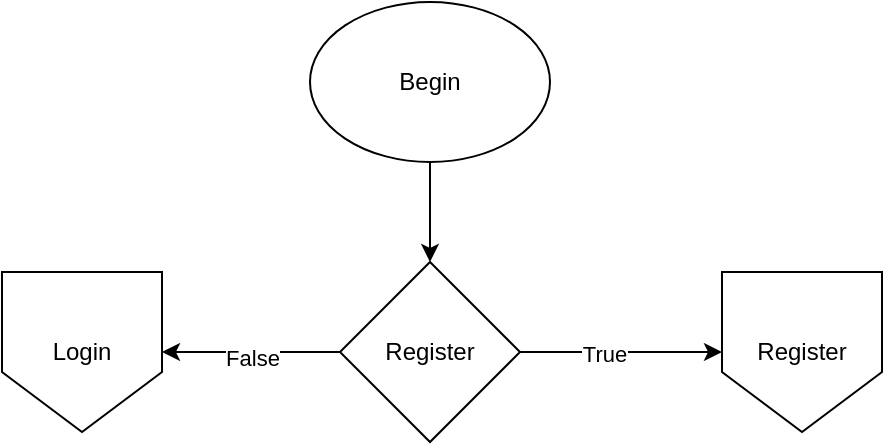 <mxfile version="24.7.14" pages="4">
  <diagram name="Home" id="14ouls304oqn8meXeB7S">
    <mxGraphModel dx="1372" dy="820" grid="1" gridSize="10" guides="1" tooltips="1" connect="1" arrows="1" fold="1" page="1" pageScale="1" pageWidth="827" pageHeight="1169" math="0" shadow="0">
      <root>
        <mxCell id="0" />
        <mxCell id="1" parent="0" />
        <mxCell id="mM7N1gJTT3vT-ZBSGrRl-6" value="" style="edgeStyle=orthogonalEdgeStyle;rounded=0;orthogonalLoop=1;jettySize=auto;html=1;" parent="1" source="mM7N1gJTT3vT-ZBSGrRl-1" target="mM7N1gJTT3vT-ZBSGrRl-4" edge="1">
          <mxGeometry relative="1" as="geometry" />
        </mxCell>
        <mxCell id="mM7N1gJTT3vT-ZBSGrRl-1" value="Begin" style="ellipse;whiteSpace=wrap;html=1;" parent="1" vertex="1">
          <mxGeometry x="354" y="30" width="120" height="80" as="geometry" />
        </mxCell>
        <mxCell id="mM7N1gJTT3vT-ZBSGrRl-13" value="" style="edgeStyle=orthogonalEdgeStyle;rounded=0;orthogonalLoop=1;jettySize=auto;html=1;" parent="1" source="mM7N1gJTT3vT-ZBSGrRl-4" target="mM7N1gJTT3vT-ZBSGrRl-7" edge="1">
          <mxGeometry relative="1" as="geometry" />
        </mxCell>
        <mxCell id="hh8kq7U29cbinEG50e-f-1" value="False" style="edgeLabel;html=1;align=center;verticalAlign=middle;resizable=0;points=[];" parent="mM7N1gJTT3vT-ZBSGrRl-13" vertex="1" connectable="0">
          <mxGeometry x="0.004" y="3" relative="1" as="geometry">
            <mxPoint as="offset" />
          </mxGeometry>
        </mxCell>
        <mxCell id="mM7N1gJTT3vT-ZBSGrRl-14" value="" style="edgeStyle=orthogonalEdgeStyle;rounded=0;orthogonalLoop=1;jettySize=auto;html=1;" parent="1" source="mM7N1gJTT3vT-ZBSGrRl-4" target="mM7N1gJTT3vT-ZBSGrRl-8" edge="1">
          <mxGeometry relative="1" as="geometry" />
        </mxCell>
        <mxCell id="hh8kq7U29cbinEG50e-f-2" value="True" style="edgeLabel;html=1;align=center;verticalAlign=middle;resizable=0;points=[];" parent="mM7N1gJTT3vT-ZBSGrRl-14" vertex="1" connectable="0">
          <mxGeometry x="-0.17" y="-1" relative="1" as="geometry">
            <mxPoint as="offset" />
          </mxGeometry>
        </mxCell>
        <mxCell id="mM7N1gJTT3vT-ZBSGrRl-4" value="Register" style="rhombus;whiteSpace=wrap;html=1;" parent="1" vertex="1">
          <mxGeometry x="369" y="160" width="90" height="90" as="geometry" />
        </mxCell>
        <mxCell id="mM7N1gJTT3vT-ZBSGrRl-7" value="Login" style="shape=offPageConnector;whiteSpace=wrap;html=1;" parent="1" vertex="1">
          <mxGeometry x="200" y="165" width="80" height="80" as="geometry" />
        </mxCell>
        <mxCell id="mM7N1gJTT3vT-ZBSGrRl-8" value="Register" style="shape=offPageConnector;whiteSpace=wrap;html=1;" parent="1" vertex="1">
          <mxGeometry x="560" y="165" width="80" height="80" as="geometry" />
        </mxCell>
      </root>
    </mxGraphModel>
  </diagram>
  <diagram id="oDFjtYayFT5eq8xOY4nx" name="Register">
    <mxGraphModel dx="1372" dy="820" grid="1" gridSize="10" guides="1" tooltips="1" connect="1" arrows="1" fold="1" page="1" pageScale="1" pageWidth="827" pageHeight="1169" math="0" shadow="0">
      <root>
        <mxCell id="0" />
        <mxCell id="1" parent="0" />
        <mxCell id="TjQZvMsEXXk0zm0HdSpj-4" value="" style="edgeStyle=orthogonalEdgeStyle;rounded=0;orthogonalLoop=1;jettySize=auto;html=1;" parent="1" source="TjQZvMsEXXk0zm0HdSpj-1" target="TjQZvMsEXXk0zm0HdSpj-2" edge="1">
          <mxGeometry relative="1" as="geometry" />
        </mxCell>
        <mxCell id="TjQZvMsEXXk0zm0HdSpj-1" value="Home" style="shape=offPageConnector;whiteSpace=wrap;html=1;" parent="1" vertex="1">
          <mxGeometry x="374" y="40" width="80" height="80" as="geometry" />
        </mxCell>
        <mxCell id="TjQZvMsEXXk0zm0HdSpj-9" value="" style="edgeStyle=orthogonalEdgeStyle;rounded=0;orthogonalLoop=1;jettySize=auto;html=1;" parent="1" source="TjQZvMsEXXk0zm0HdSpj-2" target="TjQZvMsEXXk0zm0HdSpj-7" edge="1">
          <mxGeometry relative="1" as="geometry" />
        </mxCell>
        <mxCell id="TjQZvMsEXXk0zm0HdSpj-2" value="Get data&lt;div&gt;user id, email,&lt;/div&gt;&lt;div&gt;&lt;span style=&quot;background-color: initial;&quot;&gt;password, re-password&lt;/span&gt;&lt;/div&gt;" style="shape=parallelogram;perimeter=parallelogramPerimeter;whiteSpace=wrap;html=1;fixedSize=1;" parent="1" vertex="1">
          <mxGeometry x="328" y="160" width="171" height="60" as="geometry" />
        </mxCell>
        <mxCell id="OsTYlCVyohexOXfW73KU-2" value="" style="edgeStyle=orthogonalEdgeStyle;rounded=0;orthogonalLoop=1;jettySize=auto;html=1;" edge="1" parent="1" source="TjQZvMsEXXk0zm0HdSpj-5" target="OsTYlCVyohexOXfW73KU-1">
          <mxGeometry relative="1" as="geometry" />
        </mxCell>
        <mxCell id="TjQZvMsEXXk0zm0HdSpj-5" value="Create data&lt;div&gt;Set data in database&lt;/div&gt;" style="rounded=0;whiteSpace=wrap;html=1;" parent="1" vertex="1">
          <mxGeometry x="354" y="510" width="120" height="60" as="geometry" />
        </mxCell>
        <mxCell id="TjQZvMsEXXk0zm0HdSpj-10" value="" style="edgeStyle=orthogonalEdgeStyle;rounded=0;orthogonalLoop=1;jettySize=auto;html=1;" parent="1" source="TjQZvMsEXXk0zm0HdSpj-7" target="TjQZvMsEXXk0zm0HdSpj-8" edge="1">
          <mxGeometry relative="1" as="geometry" />
        </mxCell>
        <mxCell id="TjQZvMsEXXk0zm0HdSpj-18" value="True" style="edgeLabel;html=1;align=center;verticalAlign=middle;resizable=0;points=[];" parent="TjQZvMsEXXk0zm0HdSpj-10" vertex="1" connectable="0">
          <mxGeometry x="-0.514" y="3" relative="1" as="geometry">
            <mxPoint as="offset" />
          </mxGeometry>
        </mxCell>
        <mxCell id="TjQZvMsEXXk0zm0HdSpj-19" value="" style="edgeStyle=orthogonalEdgeStyle;rounded=0;orthogonalLoop=1;jettySize=auto;html=1;" parent="1" source="TjQZvMsEXXk0zm0HdSpj-7" target="TjQZvMsEXXk0zm0HdSpj-5" edge="1">
          <mxGeometry relative="1" as="geometry" />
        </mxCell>
        <mxCell id="TjQZvMsEXXk0zm0HdSpj-20" value="False" style="edgeLabel;html=1;align=center;verticalAlign=middle;resizable=0;points=[];" parent="TjQZvMsEXXk0zm0HdSpj-19" vertex="1" connectable="0">
          <mxGeometry x="-0.057" y="4" relative="1" as="geometry">
            <mxPoint as="offset" />
          </mxGeometry>
        </mxCell>
        <mxCell id="TjQZvMsEXXk0zm0HdSpj-7" value="If user id is empty or&lt;div&gt;email is empty&amp;nbsp;&lt;span style=&quot;background-color: initial;&quot;&gt;or&lt;/span&gt;&lt;/div&gt;&lt;div&gt;&lt;span style=&quot;background-color: initial;&quot;&gt;password and re-password&lt;/span&gt;&lt;/div&gt;&lt;div&gt;&lt;span style=&quot;background-color: initial;&quot;&gt;is not matched&lt;br&gt;&lt;/span&gt;&lt;/div&gt;" style="rhombus;whiteSpace=wrap;html=1;" parent="1" vertex="1">
          <mxGeometry x="292" y="270" width="244" height="170" as="geometry" />
        </mxCell>
        <mxCell id="TjQZvMsEXXk0zm0HdSpj-17" value="" style="edgeStyle=orthogonalEdgeStyle;rounded=0;orthogonalLoop=1;jettySize=auto;html=1;" parent="1" source="TjQZvMsEXXk0zm0HdSpj-8" target="TjQZvMsEXXk0zm0HdSpj-2" edge="1">
          <mxGeometry relative="1" as="geometry" />
        </mxCell>
        <mxCell id="TjQZvMsEXXk0zm0HdSpj-8" value="Alert user to check data" style="shape=display;whiteSpace=wrap;html=1;" parent="1" vertex="1">
          <mxGeometry x="100" y="157.5" width="180" height="65" as="geometry" />
        </mxCell>
        <mxCell id="OsTYlCVyohexOXfW73KU-1" value="Login" style="shape=offPageConnector;whiteSpace=wrap;html=1;" vertex="1" parent="1">
          <mxGeometry x="374" y="600" width="80" height="80" as="geometry" />
        </mxCell>
      </root>
    </mxGraphModel>
  </diagram>
  <diagram id="6Ysj3Kcsd4LHna5A1Alk" name="Login">
    <mxGraphModel dx="1372" dy="820" grid="1" gridSize="10" guides="1" tooltips="1" connect="1" arrows="1" fold="1" page="1" pageScale="1" pageWidth="827" pageHeight="1169" math="0" shadow="0">
      <root>
        <mxCell id="0" />
        <mxCell id="1" parent="0" />
        <mxCell id="lCOMRUSbNW63M5e8ykPP-4" value="" style="edgeStyle=orthogonalEdgeStyle;rounded=0;orthogonalLoop=1;jettySize=auto;html=1;" parent="1" source="-FCM_u_fR4y-08uGpL9j-2" target="lCOMRUSbNW63M5e8ykPP-2" edge="1">
          <mxGeometry relative="1" as="geometry" />
        </mxCell>
        <mxCell id="-FCM_u_fR4y-08uGpL9j-2" value="Home" style="shape=offPageConnector;whiteSpace=wrap;html=1;" parent="1" vertex="1">
          <mxGeometry x="374" y="40" width="80" height="80" as="geometry" />
        </mxCell>
        <mxCell id="EGNvUChhHwNNpgVIsFBF-31" value="" style="edgeStyle=orthogonalEdgeStyle;rounded=0;orthogonalLoop=1;jettySize=auto;html=1;" parent="1" source="EGNvUChhHwNNpgVIsFBF-2" target="EGNvUChhHwNNpgVIsFBF-3" edge="1">
          <mxGeometry relative="1" as="geometry" />
        </mxCell>
        <mxCell id="EGNvUChhHwNNpgVIsFBF-34" value="False" style="edgeLabel;html=1;align=center;verticalAlign=middle;resizable=0;points=[];" parent="EGNvUChhHwNNpgVIsFBF-31" vertex="1" connectable="0">
          <mxGeometry x="-0.381" y="2" relative="1" as="geometry">
            <mxPoint as="offset" />
          </mxGeometry>
        </mxCell>
        <mxCell id="EGNvUChhHwNNpgVIsFBF-38" value="" style="edgeStyle=orthogonalEdgeStyle;rounded=0;orthogonalLoop=1;jettySize=auto;html=1;" parent="1" source="EGNvUChhHwNNpgVIsFBF-2" target="EGNvUChhHwNNpgVIsFBF-37" edge="1">
          <mxGeometry relative="1" as="geometry" />
        </mxCell>
        <mxCell id="EGNvUChhHwNNpgVIsFBF-39" value="True" style="edgeLabel;html=1;align=center;verticalAlign=middle;resizable=0;points=[];" parent="EGNvUChhHwNNpgVIsFBF-38" vertex="1" connectable="0">
          <mxGeometry x="0.111" y="1" relative="1" as="geometry">
            <mxPoint as="offset" />
          </mxGeometry>
        </mxCell>
        <mxCell id="EGNvUChhHwNNpgVIsFBF-2" value="&lt;br&gt;Have more&amp;nbsp;&lt;div&gt;than 5&amp;nbsp;&lt;/div&gt;&lt;div&gt;attempts&lt;br&gt;&lt;br&gt;&lt;/div&gt;" style="rhombus;whiteSpace=wrap;html=1;" parent="1" vertex="1">
          <mxGeometry x="335" y="360" width="157" height="112" as="geometry" />
        </mxCell>
        <mxCell id="EGNvUChhHwNNpgVIsFBF-32" value="" style="edgeStyle=orthogonalEdgeStyle;rounded=0;orthogonalLoop=1;jettySize=auto;html=1;" parent="1" source="EGNvUChhHwNNpgVIsFBF-3" target="EGNvUChhHwNNpgVIsFBF-4" edge="1">
          <mxGeometry relative="1" as="geometry" />
        </mxCell>
        <mxCell id="EGNvUChhHwNNpgVIsFBF-35" value="True" style="edgeLabel;html=1;align=center;verticalAlign=middle;resizable=0;points=[];" parent="EGNvUChhHwNNpgVIsFBF-32" vertex="1" connectable="0">
          <mxGeometry x="-0.145" y="-1" relative="1" as="geometry">
            <mxPoint as="offset" />
          </mxGeometry>
        </mxCell>
        <mxCell id="EGNvUChhHwNNpgVIsFBF-43" value="" style="edgeStyle=orthogonalEdgeStyle;rounded=0;orthogonalLoop=1;jettySize=auto;html=1;" parent="1" source="EGNvUChhHwNNpgVIsFBF-3" target="EGNvUChhHwNNpgVIsFBF-40" edge="1">
          <mxGeometry relative="1" as="geometry" />
        </mxCell>
        <mxCell id="1Jrs2Z_aNGUjOoK22Sqn-16" value="False" style="edgeLabel;html=1;align=center;verticalAlign=middle;resizable=0;points=[];" parent="EGNvUChhHwNNpgVIsFBF-43" vertex="1" connectable="0">
          <mxGeometry x="0.004" y="-1" relative="1" as="geometry">
            <mxPoint as="offset" />
          </mxGeometry>
        </mxCell>
        <mxCell id="EGNvUChhHwNNpgVIsFBF-3" value="&lt;div&gt;Does user id exit&lt;/div&gt;" style="rhombus;whiteSpace=wrap;html=1;" parent="1" vertex="1">
          <mxGeometry x="335" y="510" width="157" height="112" as="geometry" />
        </mxCell>
        <mxCell id="EGNvUChhHwNNpgVIsFBF-33" value="" style="edgeStyle=orthogonalEdgeStyle;rounded=0;orthogonalLoop=1;jettySize=auto;html=1;" parent="1" source="EGNvUChhHwNNpgVIsFBF-4" edge="1">
          <mxGeometry relative="1" as="geometry">
            <mxPoint x="414.0" y="850" as="targetPoint" />
          </mxGeometry>
        </mxCell>
        <mxCell id="EGNvUChhHwNNpgVIsFBF-36" value="True" style="edgeLabel;html=1;align=center;verticalAlign=middle;resizable=0;points=[];" parent="EGNvUChhHwNNpgVIsFBF-33" vertex="1" connectable="0">
          <mxGeometry x="-0.414" y="-2" relative="1" as="geometry">
            <mxPoint as="offset" />
          </mxGeometry>
        </mxCell>
        <mxCell id="EGNvUChhHwNNpgVIsFBF-44" value="" style="edgeStyle=orthogonalEdgeStyle;rounded=0;orthogonalLoop=1;jettySize=auto;html=1;" parent="1" source="EGNvUChhHwNNpgVIsFBF-4" target="EGNvUChhHwNNpgVIsFBF-41" edge="1">
          <mxGeometry relative="1" as="geometry" />
        </mxCell>
        <mxCell id="1Jrs2Z_aNGUjOoK22Sqn-17" value="False" style="edgeLabel;html=1;align=center;verticalAlign=middle;resizable=0;points=[];" parent="EGNvUChhHwNNpgVIsFBF-44" vertex="1" connectable="0">
          <mxGeometry x="0.057" y="-1" relative="1" as="geometry">
            <mxPoint as="offset" />
          </mxGeometry>
        </mxCell>
        <mxCell id="EGNvUChhHwNNpgVIsFBF-4" value="&lt;div&gt;Does password match&lt;/div&gt;&lt;div&gt;user id&lt;/div&gt;" style="rhombus;whiteSpace=wrap;html=1;" parent="1" vertex="1">
          <mxGeometry x="335.5" y="680" width="157" height="112" as="geometry" />
        </mxCell>
        <mxCell id="EGNvUChhHwNNpgVIsFBF-37" value="Lock account and Display alert" style="rounded=0;whiteSpace=wrap;html=1;" parent="1" vertex="1">
          <mxGeometry x="160" y="386" width="120" height="60" as="geometry" />
        </mxCell>
        <mxCell id="41LwwCZb1NcT4uNRcfcN-3" value="" style="edgeStyle=orthogonalEdgeStyle;rounded=0;orthogonalLoop=1;jettySize=auto;html=1;" parent="1" source="EGNvUChhHwNNpgVIsFBF-40" target="41LwwCZb1NcT4uNRcfcN-2" edge="1">
          <mxGeometry relative="1" as="geometry" />
        </mxCell>
        <mxCell id="EGNvUChhHwNNpgVIsFBF-40" value="Display error,&lt;div&gt;Give register link&lt;/div&gt;" style="rounded=0;whiteSpace=wrap;html=1;" parent="1" vertex="1">
          <mxGeometry x="160" y="536" width="120" height="60" as="geometry" />
        </mxCell>
        <mxCell id="1Jrs2Z_aNGUjOoK22Sqn-15" style="edgeStyle=orthogonalEdgeStyle;rounded=0;orthogonalLoop=1;jettySize=auto;html=1;entryX=0;entryY=0.5;entryDx=0;entryDy=0;" parent="1" source="EGNvUChhHwNNpgVIsFBF-41" target="lCOMRUSbNW63M5e8ykPP-2" edge="1">
          <mxGeometry relative="1" as="geometry">
            <Array as="points">
              <mxPoint x="110" y="736" />
              <mxPoint x="110" y="190" />
            </Array>
          </mxGeometry>
        </mxCell>
        <mxCell id="EGNvUChhHwNNpgVIsFBF-41" value="Display password&lt;div&gt;does not match&lt;br&gt;&lt;/div&gt;" style="rounded=0;whiteSpace=wrap;html=1;" parent="1" vertex="1">
          <mxGeometry x="160" y="706" width="120" height="60" as="geometry" />
        </mxCell>
        <mxCell id="wYheMnjjvryxDXabBCtx-2" value="" style="edgeStyle=orthogonalEdgeStyle;rounded=0;orthogonalLoop=1;jettySize=auto;html=1;" parent="1" source="EGNvUChhHwNNpgVIsFBF-42" target="wYheMnjjvryxDXabBCtx-1" edge="1">
          <mxGeometry relative="1" as="geometry" />
        </mxCell>
        <mxCell id="EGNvUChhHwNNpgVIsFBF-42" value="Grant access" style="ellipse;whiteSpace=wrap;html=1;" parent="1" vertex="1">
          <mxGeometry x="354" y="850" width="120" height="80" as="geometry" />
        </mxCell>
        <mxCell id="41LwwCZb1NcT4uNRcfcN-2" value="Register" style="shape=offPageConnector;whiteSpace=wrap;html=1;" parent="1" vertex="1">
          <mxGeometry x="190" y="460" width="60" height="52" as="geometry" />
        </mxCell>
        <mxCell id="1Jrs2Z_aNGUjOoK22Sqn-18" value="" style="edgeStyle=orthogonalEdgeStyle;rounded=0;orthogonalLoop=1;jettySize=auto;html=1;" parent="1" source="lCOMRUSbNW63M5e8ykPP-2" target="1Jrs2Z_aNGUjOoK22Sqn-1" edge="1">
          <mxGeometry relative="1" as="geometry" />
        </mxCell>
        <mxCell id="lCOMRUSbNW63M5e8ykPP-2" value="Get user id&lt;div&gt;and&lt;div&gt;password&lt;/div&gt;&lt;/div&gt;" style="shape=parallelogram;perimeter=parallelogramPerimeter;whiteSpace=wrap;html=1;fixedSize=1;" parent="1" vertex="1">
          <mxGeometry x="354" y="160" width="120" height="60" as="geometry" />
        </mxCell>
        <mxCell id="1Jrs2Z_aNGUjOoK22Sqn-19" value="" style="edgeStyle=orthogonalEdgeStyle;rounded=0;orthogonalLoop=1;jettySize=auto;html=1;" parent="1" source="1Jrs2Z_aNGUjOoK22Sqn-1" target="EGNvUChhHwNNpgVIsFBF-2" edge="1">
          <mxGeometry relative="1" as="geometry" />
        </mxCell>
        <mxCell id="1Jrs2Z_aNGUjOoK22Sqn-1" value="Login" style="whiteSpace=wrap;html=1;aspect=fixed;" parent="1" vertex="1">
          <mxGeometry x="374" y="250" width="80" height="80" as="geometry" />
        </mxCell>
        <mxCell id="wYheMnjjvryxDXabBCtx-1" value="Dashboard" style="shape=offPageConnector;whiteSpace=wrap;html=1;" parent="1" vertex="1">
          <mxGeometry x="530" y="850" width="80" height="80" as="geometry" />
        </mxCell>
      </root>
    </mxGraphModel>
  </diagram>
  <diagram id="Jla34UvgdhyZ7EVjhWDj" name="Dashboard">
    <mxGraphModel dx="1372" dy="820" grid="1" gridSize="10" guides="1" tooltips="1" connect="1" arrows="1" fold="1" page="1" pageScale="1" pageWidth="827" pageHeight="1169" math="0" shadow="0">
      <root>
        <mxCell id="0" />
        <mxCell id="1" parent="0" />
        <mxCell id="9q34piGnxwVsBUwb4eok-3" value="" style="edgeStyle=orthogonalEdgeStyle;rounded=0;orthogonalLoop=1;jettySize=auto;html=1;" edge="1" parent="1" source="9q34piGnxwVsBUwb4eok-1" target="9q34piGnxwVsBUwb4eok-2">
          <mxGeometry relative="1" as="geometry" />
        </mxCell>
        <mxCell id="9q34piGnxwVsBUwb4eok-1" value="Login" style="shape=offPageConnector;whiteSpace=wrap;html=1;" vertex="1" parent="1">
          <mxGeometry x="374" y="50" width="80" height="80" as="geometry" />
        </mxCell>
        <mxCell id="mw8AwSV7gZqeVGYfNYGR-2" value="" style="edgeStyle=orthogonalEdgeStyle;rounded=0;orthogonalLoop=1;jettySize=auto;html=1;" edge="1" parent="1" source="9q34piGnxwVsBUwb4eok-2" target="mw8AwSV7gZqeVGYfNYGR-1">
          <mxGeometry relative="1" as="geometry" />
        </mxCell>
        <mxCell id="9q34piGnxwVsBUwb4eok-2" value="Dashboard" style="ellipse;whiteSpace=wrap;html=1;" vertex="1" parent="1">
          <mxGeometry x="354" y="160" width="120" height="80" as="geometry" />
        </mxCell>
        <mxCell id="mw8AwSV7gZqeVGYfNYGR-1" value="Practice" style="rhombus;whiteSpace=wrap;html=1;" vertex="1" parent="1">
          <mxGeometry x="359" y="270" width="110" height="110" as="geometry" />
        </mxCell>
      </root>
    </mxGraphModel>
  </diagram>
</mxfile>
